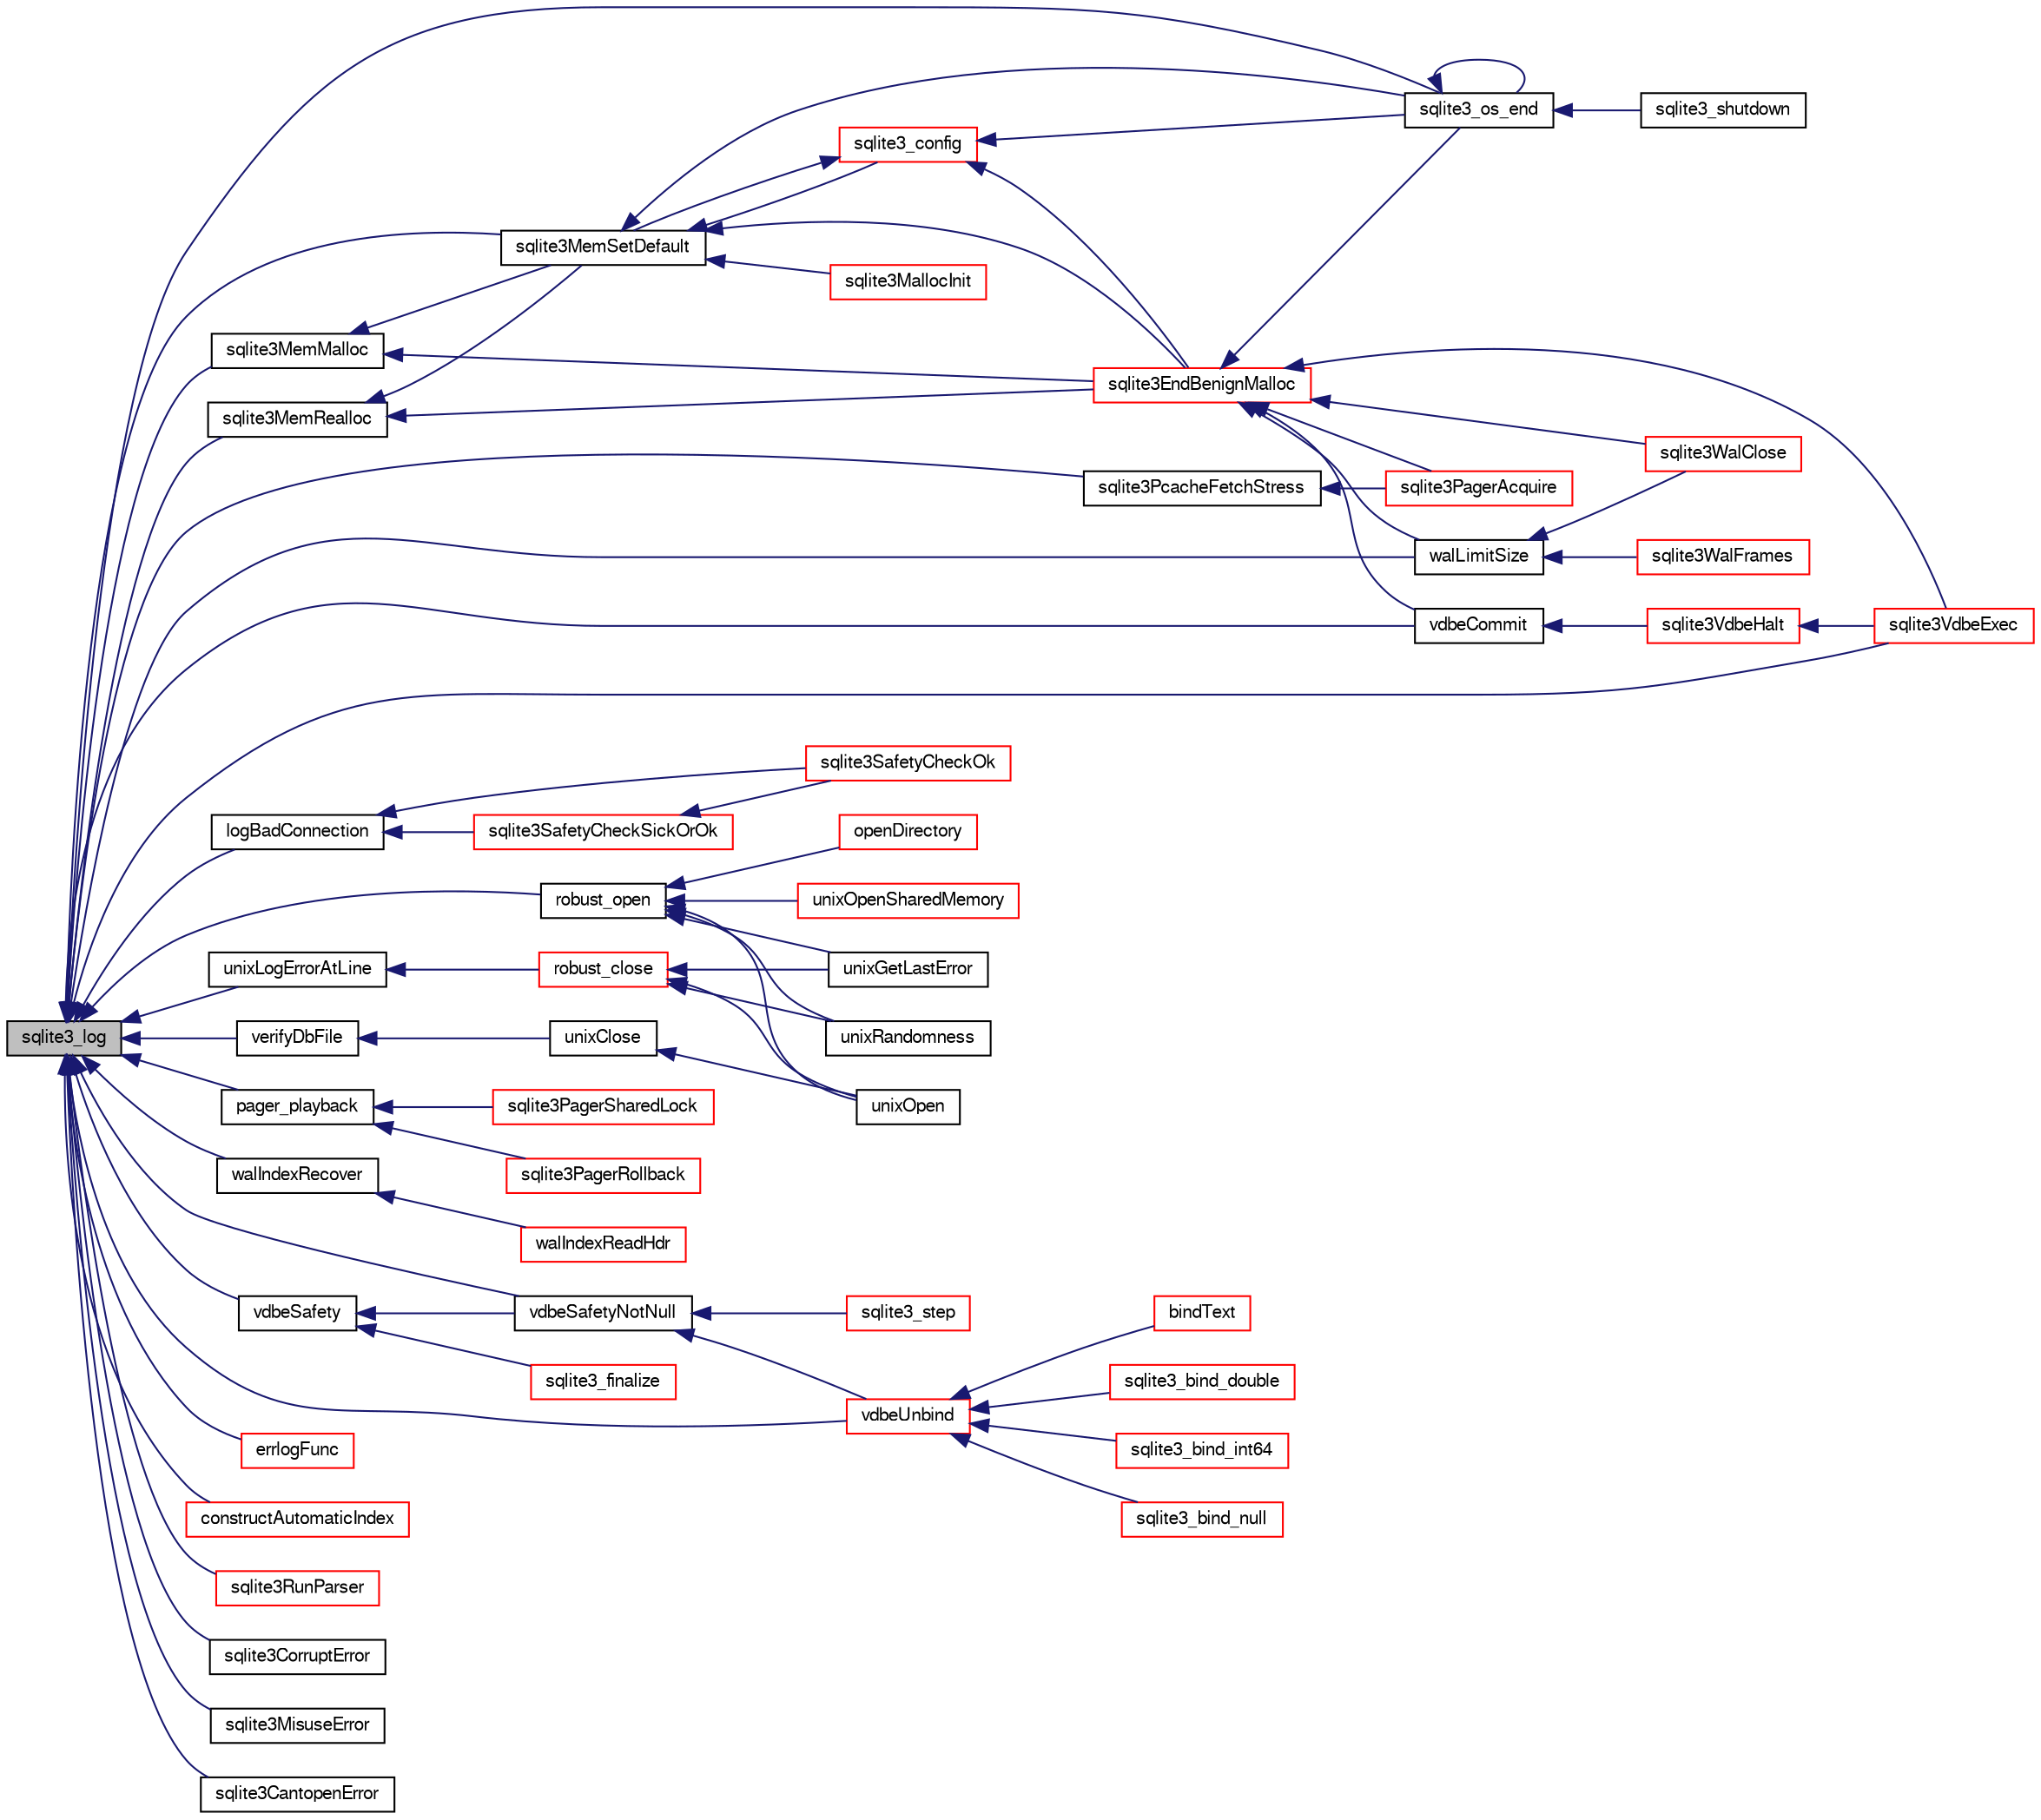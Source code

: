 digraph "sqlite3_log"
{
  edge [fontname="FreeSans",fontsize="10",labelfontname="FreeSans",labelfontsize="10"];
  node [fontname="FreeSans",fontsize="10",shape=record];
  rankdir="LR";
  Node341460 [label="sqlite3_log",height=0.2,width=0.4,color="black", fillcolor="grey75", style="filled", fontcolor="black"];
  Node341460 -> Node341461 [dir="back",color="midnightblue",fontsize="10",style="solid",fontname="FreeSans"];
  Node341461 [label="sqlite3MemMalloc",height=0.2,width=0.4,color="black", fillcolor="white", style="filled",URL="$sqlite3_8c.html#a53157f1a669f949332f44ca9f15c0a43"];
  Node341461 -> Node341462 [dir="back",color="midnightblue",fontsize="10",style="solid",fontname="FreeSans"];
  Node341462 [label="sqlite3EndBenignMalloc",height=0.2,width=0.4,color="red", fillcolor="white", style="filled",URL="$sqlite3_8c.html#a4582127cc64d483dc66c7acf9d8d8fbb"];
  Node341462 -> Node341773 [dir="back",color="midnightblue",fontsize="10",style="solid",fontname="FreeSans"];
  Node341773 [label="sqlite3_os_end",height=0.2,width=0.4,color="black", fillcolor="white", style="filled",URL="$sqlite3_8h.html#a2288c95881ecca13d994e42b6a958906"];
  Node341773 -> Node341773 [dir="back",color="midnightblue",fontsize="10",style="solid",fontname="FreeSans"];
  Node341773 -> Node341774 [dir="back",color="midnightblue",fontsize="10",style="solid",fontname="FreeSans"];
  Node341774 [label="sqlite3_shutdown",height=0.2,width=0.4,color="black", fillcolor="white", style="filled",URL="$sqlite3_8h.html#aeaf9947fe863ba3d3aca061475e3af2e"];
  Node341462 -> Node341875 [dir="back",color="midnightblue",fontsize="10",style="solid",fontname="FreeSans"];
  Node341875 [label="sqlite3PagerAcquire",height=0.2,width=0.4,color="red", fillcolor="white", style="filled",URL="$sqlite3_8c.html#a22a53daafd2bd778cda390312651f994"];
  Node341462 -> Node342157 [dir="back",color="midnightblue",fontsize="10",style="solid",fontname="FreeSans"];
  Node342157 [label="walLimitSize",height=0.2,width=0.4,color="black", fillcolor="white", style="filled",URL="$sqlite3_8c.html#a7d814227c8fb4a3441c42e9f2fdade3b"];
  Node342157 -> Node342066 [dir="back",color="midnightblue",fontsize="10",style="solid",fontname="FreeSans"];
  Node342066 [label="sqlite3WalClose",height=0.2,width=0.4,color="red", fillcolor="white", style="filled",URL="$sqlite3_8c.html#abfd7d36ec6ea41ecb2717dd4c6b0571e"];
  Node342157 -> Node341918 [dir="back",color="midnightblue",fontsize="10",style="solid",fontname="FreeSans"];
  Node341918 [label="sqlite3WalFrames",height=0.2,width=0.4,color="red", fillcolor="white", style="filled",URL="$sqlite3_8c.html#af9606aac275558d3b96c83b2bff2d717"];
  Node341462 -> Node342066 [dir="back",color="midnightblue",fontsize="10",style="solid",fontname="FreeSans"];
  Node341462 -> Node341801 [dir="back",color="midnightblue",fontsize="10",style="solid",fontname="FreeSans"];
  Node341801 [label="vdbeCommit",height=0.2,width=0.4,color="black", fillcolor="white", style="filled",URL="$sqlite3_8c.html#a5d7f1e0625451b987728f600cfe1b92d"];
  Node341801 -> Node341684 [dir="back",color="midnightblue",fontsize="10",style="solid",fontname="FreeSans"];
  Node341684 [label="sqlite3VdbeHalt",height=0.2,width=0.4,color="red", fillcolor="white", style="filled",URL="$sqlite3_8c.html#a8d1d99703d999190fbc35ecc981cb709"];
  Node341684 -> Node341466 [dir="back",color="midnightblue",fontsize="10",style="solid",fontname="FreeSans"];
  Node341466 [label="sqlite3VdbeExec",height=0.2,width=0.4,color="red", fillcolor="white", style="filled",URL="$sqlite3_8c.html#a8ce40a614bdc56719c4d642b1e4dfb21"];
  Node341462 -> Node341466 [dir="back",color="midnightblue",fontsize="10",style="solid",fontname="FreeSans"];
  Node341461 -> Node341937 [dir="back",color="midnightblue",fontsize="10",style="solid",fontname="FreeSans"];
  Node341937 [label="sqlite3MemSetDefault",height=0.2,width=0.4,color="black", fillcolor="white", style="filled",URL="$sqlite3_8c.html#a162fbfd727e92c5f8f72625b5ff62549"];
  Node341937 -> Node341462 [dir="back",color="midnightblue",fontsize="10",style="solid",fontname="FreeSans"];
  Node341937 -> Node341938 [dir="back",color="midnightblue",fontsize="10",style="solid",fontname="FreeSans"];
  Node341938 [label="sqlite3MallocInit",height=0.2,width=0.4,color="red", fillcolor="white", style="filled",URL="$sqlite3_8c.html#a9e06f9e7cad0d83ce80ab493c9533552"];
  Node341937 -> Node341773 [dir="back",color="midnightblue",fontsize="10",style="solid",fontname="FreeSans"];
  Node341937 -> Node341939 [dir="back",color="midnightblue",fontsize="10",style="solid",fontname="FreeSans"];
  Node341939 [label="sqlite3_config",height=0.2,width=0.4,color="red", fillcolor="white", style="filled",URL="$sqlite3_8h.html#a74ad420b6f26bc06a04ff6ecec8a8c91"];
  Node341939 -> Node341462 [dir="back",color="midnightblue",fontsize="10",style="solid",fontname="FreeSans"];
  Node341939 -> Node341937 [dir="back",color="midnightblue",fontsize="10",style="solid",fontname="FreeSans"];
  Node341939 -> Node341773 [dir="back",color="midnightblue",fontsize="10",style="solid",fontname="FreeSans"];
  Node341460 -> Node342132 [dir="back",color="midnightblue",fontsize="10",style="solid",fontname="FreeSans"];
  Node342132 [label="sqlite3MemRealloc",height=0.2,width=0.4,color="black", fillcolor="white", style="filled",URL="$sqlite3_8c.html#addd043cc5742c3b0cf536763cd4e6948"];
  Node342132 -> Node341462 [dir="back",color="midnightblue",fontsize="10",style="solid",fontname="FreeSans"];
  Node342132 -> Node341937 [dir="back",color="midnightblue",fontsize="10",style="solid",fontname="FreeSans"];
  Node341460 -> Node341937 [dir="back",color="midnightblue",fontsize="10",style="solid",fontname="FreeSans"];
  Node341460 -> Node342133 [dir="back",color="midnightblue",fontsize="10",style="solid",fontname="FreeSans"];
  Node342133 [label="logBadConnection",height=0.2,width=0.4,color="black", fillcolor="white", style="filled",URL="$sqlite3_8c.html#a8aa249fac852b22bb1227e2bc2921f11"];
  Node342133 -> Node342134 [dir="back",color="midnightblue",fontsize="10",style="solid",fontname="FreeSans"];
  Node342134 [label="sqlite3SafetyCheckOk",height=0.2,width=0.4,color="red", fillcolor="white", style="filled",URL="$sqlite3_8c.html#ab15308423296d719d75dca4c0ef182a7"];
  Node342133 -> Node342135 [dir="back",color="midnightblue",fontsize="10",style="solid",fontname="FreeSans"];
  Node342135 [label="sqlite3SafetyCheckSickOrOk",height=0.2,width=0.4,color="red", fillcolor="white", style="filled",URL="$sqlite3_8c.html#ac1fff729aec147d9825a4930042a626b"];
  Node342135 -> Node342134 [dir="back",color="midnightblue",fontsize="10",style="solid",fontname="FreeSans"];
  Node341460 -> Node342139 [dir="back",color="midnightblue",fontsize="10",style="solid",fontname="FreeSans"];
  Node342139 [label="robust_open",height=0.2,width=0.4,color="black", fillcolor="white", style="filled",URL="$sqlite3_8c.html#a0eb989e531821c6a1deb85a3ba0021c0"];
  Node342139 -> Node342035 [dir="back",color="midnightblue",fontsize="10",style="solid",fontname="FreeSans"];
  Node342035 [label="openDirectory",height=0.2,width=0.4,color="red", fillcolor="white", style="filled",URL="$sqlite3_8c.html#a34c67a19bf6632f4c0f362ec5f2d2a1b"];
  Node342139 -> Node341931 [dir="back",color="midnightblue",fontsize="10",style="solid",fontname="FreeSans"];
  Node341931 [label="unixOpenSharedMemory",height=0.2,width=0.4,color="red", fillcolor="white", style="filled",URL="$sqlite3_8c.html#a30775afa2e08ca6ddc7853326afed7c7"];
  Node342139 -> Node341785 [dir="back",color="midnightblue",fontsize="10",style="solid",fontname="FreeSans"];
  Node341785 [label="unixOpen",height=0.2,width=0.4,color="black", fillcolor="white", style="filled",URL="$sqlite3_8c.html#a8ed5efc47b6e14f7805cd1bb9b215775"];
  Node342139 -> Node342140 [dir="back",color="midnightblue",fontsize="10",style="solid",fontname="FreeSans"];
  Node342140 [label="unixRandomness",height=0.2,width=0.4,color="black", fillcolor="white", style="filled",URL="$sqlite3_8c.html#a9006328b44a687fe13c07acc7aab68da"];
  Node342139 -> Node342039 [dir="back",color="midnightblue",fontsize="10",style="solid",fontname="FreeSans"];
  Node342039 [label="unixGetLastError",height=0.2,width=0.4,color="black", fillcolor="white", style="filled",URL="$sqlite3_8c.html#aed1e42f49d74b419c3c85b559dd61240"];
  Node341460 -> Node342141 [dir="back",color="midnightblue",fontsize="10",style="solid",fontname="FreeSans"];
  Node342141 [label="unixLogErrorAtLine",height=0.2,width=0.4,color="black", fillcolor="white", style="filled",URL="$sqlite3_8c.html#a23b4a35445d08fc62ef2d5c3d56c1640"];
  Node342141 -> Node342142 [dir="back",color="midnightblue",fontsize="10",style="solid",fontname="FreeSans"];
  Node342142 [label="robust_close",height=0.2,width=0.4,color="red", fillcolor="white", style="filled",URL="$sqlite3_8c.html#abc25d22670649c241bee8c46921988ab"];
  Node342142 -> Node341785 [dir="back",color="midnightblue",fontsize="10",style="solid",fontname="FreeSans"];
  Node342142 -> Node342140 [dir="back",color="midnightblue",fontsize="10",style="solid",fontname="FreeSans"];
  Node342142 -> Node342039 [dir="back",color="midnightblue",fontsize="10",style="solid",fontname="FreeSans"];
  Node341460 -> Node342155 [dir="back",color="midnightblue",fontsize="10",style="solid",fontname="FreeSans"];
  Node342155 [label="verifyDbFile",height=0.2,width=0.4,color="black", fillcolor="white", style="filled",URL="$sqlite3_8c.html#a0ff620ba7a3e7e727c37c0b172d12c66"];
  Node342155 -> Node342145 [dir="back",color="midnightblue",fontsize="10",style="solid",fontname="FreeSans"];
  Node342145 [label="unixClose",height=0.2,width=0.4,color="black", fillcolor="white", style="filled",URL="$sqlite3_8c.html#a84cdb6e4ff75f085e8c05dfdec178927"];
  Node342145 -> Node341785 [dir="back",color="midnightblue",fontsize="10",style="solid",fontname="FreeSans"];
  Node341460 -> Node341773 [dir="back",color="midnightblue",fontsize="10",style="solid",fontname="FreeSans"];
  Node341460 -> Node342156 [dir="back",color="midnightblue",fontsize="10",style="solid",fontname="FreeSans"];
  Node342156 [label="sqlite3PcacheFetchStress",height=0.2,width=0.4,color="black", fillcolor="white", style="filled",URL="$sqlite3_8c.html#a83644ab4d77e1649ae5336b659edb351"];
  Node342156 -> Node341875 [dir="back",color="midnightblue",fontsize="10",style="solid",fontname="FreeSans"];
  Node341460 -> Node341867 [dir="back",color="midnightblue",fontsize="10",style="solid",fontname="FreeSans"];
  Node341867 [label="pager_playback",height=0.2,width=0.4,color="black", fillcolor="white", style="filled",URL="$sqlite3_8c.html#a9d9a750a9fc76eb4b668c8a16b164a65"];
  Node341867 -> Node341868 [dir="back",color="midnightblue",fontsize="10",style="solid",fontname="FreeSans"];
  Node341868 [label="sqlite3PagerSharedLock",height=0.2,width=0.4,color="red", fillcolor="white", style="filled",URL="$sqlite3_8c.html#a58c197b629fb6eaacf96c7add57c70df"];
  Node341867 -> Node341871 [dir="back",color="midnightblue",fontsize="10",style="solid",fontname="FreeSans"];
  Node341871 [label="sqlite3PagerRollback",height=0.2,width=0.4,color="red", fillcolor="white", style="filled",URL="$sqlite3_8c.html#afdd2ecbb97b7a716892ff6bd10c7dfd0"];
  Node341460 -> Node342058 [dir="back",color="midnightblue",fontsize="10",style="solid",fontname="FreeSans"];
  Node342058 [label="walIndexRecover",height=0.2,width=0.4,color="black", fillcolor="white", style="filled",URL="$sqlite3_8c.html#ab4ee99f3710323acbeb6c495dd18d205"];
  Node342058 -> Node342059 [dir="back",color="midnightblue",fontsize="10",style="solid",fontname="FreeSans"];
  Node342059 [label="walIndexReadHdr",height=0.2,width=0.4,color="red", fillcolor="white", style="filled",URL="$sqlite3_8c.html#a66529e9c71a2bef92c4eb34bdd3a72a2"];
  Node341460 -> Node342157 [dir="back",color="midnightblue",fontsize="10",style="solid",fontname="FreeSans"];
  Node341460 -> Node341801 [dir="back",color="midnightblue",fontsize="10",style="solid",fontname="FreeSans"];
  Node341460 -> Node342158 [dir="back",color="midnightblue",fontsize="10",style="solid",fontname="FreeSans"];
  Node342158 [label="vdbeSafety",height=0.2,width=0.4,color="black", fillcolor="white", style="filled",URL="$sqlite3_8c.html#ad376f1aa66b2801fa8fb2fb134f370fd"];
  Node342158 -> Node342159 [dir="back",color="midnightblue",fontsize="10",style="solid",fontname="FreeSans"];
  Node342159 [label="vdbeSafetyNotNull",height=0.2,width=0.4,color="black", fillcolor="white", style="filled",URL="$sqlite3_8c.html#a018448275e86f09d8af8033cec4cafdf"];
  Node342159 -> Node341468 [dir="back",color="midnightblue",fontsize="10",style="solid",fontname="FreeSans"];
  Node341468 [label="sqlite3_step",height=0.2,width=0.4,color="red", fillcolor="white", style="filled",URL="$sqlite3_8h.html#ac1e491ce36b7471eb28387f7d3c74334"];
  Node342159 -> Node342160 [dir="back",color="midnightblue",fontsize="10",style="solid",fontname="FreeSans"];
  Node342160 [label="vdbeUnbind",height=0.2,width=0.4,color="red", fillcolor="white", style="filled",URL="$sqlite3_8c.html#ae3ca3d8a878660305a0efd0c73c9f064"];
  Node342160 -> Node342161 [dir="back",color="midnightblue",fontsize="10",style="solid",fontname="FreeSans"];
  Node342161 [label="bindText",height=0.2,width=0.4,color="red", fillcolor="white", style="filled",URL="$sqlite3_8c.html#acdec2c68ea6b14a08bcfea9cfd32b2f2"];
  Node342160 -> Node342168 [dir="back",color="midnightblue",fontsize="10",style="solid",fontname="FreeSans"];
  Node342168 [label="sqlite3_bind_double",height=0.2,width=0.4,color="red", fillcolor="white", style="filled",URL="$sqlite3_8h.html#a8dc6f4de797850398e12e5022cae8915"];
  Node342160 -> Node342169 [dir="back",color="midnightblue",fontsize="10",style="solid",fontname="FreeSans"];
  Node342169 [label="sqlite3_bind_int64",height=0.2,width=0.4,color="red", fillcolor="white", style="filled",URL="$sqlite3_8h.html#af77e2729923f2621852202e1c23788c6"];
  Node342160 -> Node342171 [dir="back",color="midnightblue",fontsize="10",style="solid",fontname="FreeSans"];
  Node342171 [label="sqlite3_bind_null",height=0.2,width=0.4,color="red", fillcolor="white", style="filled",URL="$sqlite3_8h.html#a6649c57d2c7b13ba6b506f6f79da85aa"];
  Node342158 -> Node341687 [dir="back",color="midnightblue",fontsize="10",style="solid",fontname="FreeSans"];
  Node341687 [label="sqlite3_finalize",height=0.2,width=0.4,color="red", fillcolor="white", style="filled",URL="$sqlite3_8h.html#a801195c0f771d40bb4be1e40f3b88945"];
  Node341460 -> Node342159 [dir="back",color="midnightblue",fontsize="10",style="solid",fontname="FreeSans"];
  Node341460 -> Node342160 [dir="back",color="midnightblue",fontsize="10",style="solid",fontname="FreeSans"];
  Node341460 -> Node341466 [dir="back",color="midnightblue",fontsize="10",style="solid",fontname="FreeSans"];
  Node341460 -> Node342173 [dir="back",color="midnightblue",fontsize="10",style="solid",fontname="FreeSans"];
  Node342173 [label="errlogFunc",height=0.2,width=0.4,color="red", fillcolor="white", style="filled",URL="$sqlite3_8c.html#a56d5c8e1f0a43e4c9f8864c27065393f"];
  Node341460 -> Node341560 [dir="back",color="midnightblue",fontsize="10",style="solid",fontname="FreeSans"];
  Node341560 [label="constructAutomaticIndex",height=0.2,width=0.4,color="red", fillcolor="white", style="filled",URL="$sqlite3_8c.html#aad43d38bc718f4c8e8d0dd8f33ed526f"];
  Node341460 -> Node341632 [dir="back",color="midnightblue",fontsize="10",style="solid",fontname="FreeSans"];
  Node341632 [label="sqlite3RunParser",height=0.2,width=0.4,color="red", fillcolor="white", style="filled",URL="$sqlite3_8c.html#a174f16a9adcc64bf971bae4a5ffa3488"];
  Node341460 -> Node342174 [dir="back",color="midnightblue",fontsize="10",style="solid",fontname="FreeSans"];
  Node342174 [label="sqlite3CorruptError",height=0.2,width=0.4,color="black", fillcolor="white", style="filled",URL="$sqlite3_8c.html#a66f16cea11e3c7d1b5f60ff7b6ff5e1a"];
  Node341460 -> Node342175 [dir="back",color="midnightblue",fontsize="10",style="solid",fontname="FreeSans"];
  Node342175 [label="sqlite3MisuseError",height=0.2,width=0.4,color="black", fillcolor="white", style="filled",URL="$sqlite3_8c.html#a0550217d0f8d42f53c258c44746fb804"];
  Node341460 -> Node342176 [dir="back",color="midnightblue",fontsize="10",style="solid",fontname="FreeSans"];
  Node342176 [label="sqlite3CantopenError",height=0.2,width=0.4,color="black", fillcolor="white", style="filled",URL="$sqlite3_8c.html#a62298ad2d3a1ea7b9501264b7004ec33"];
}

